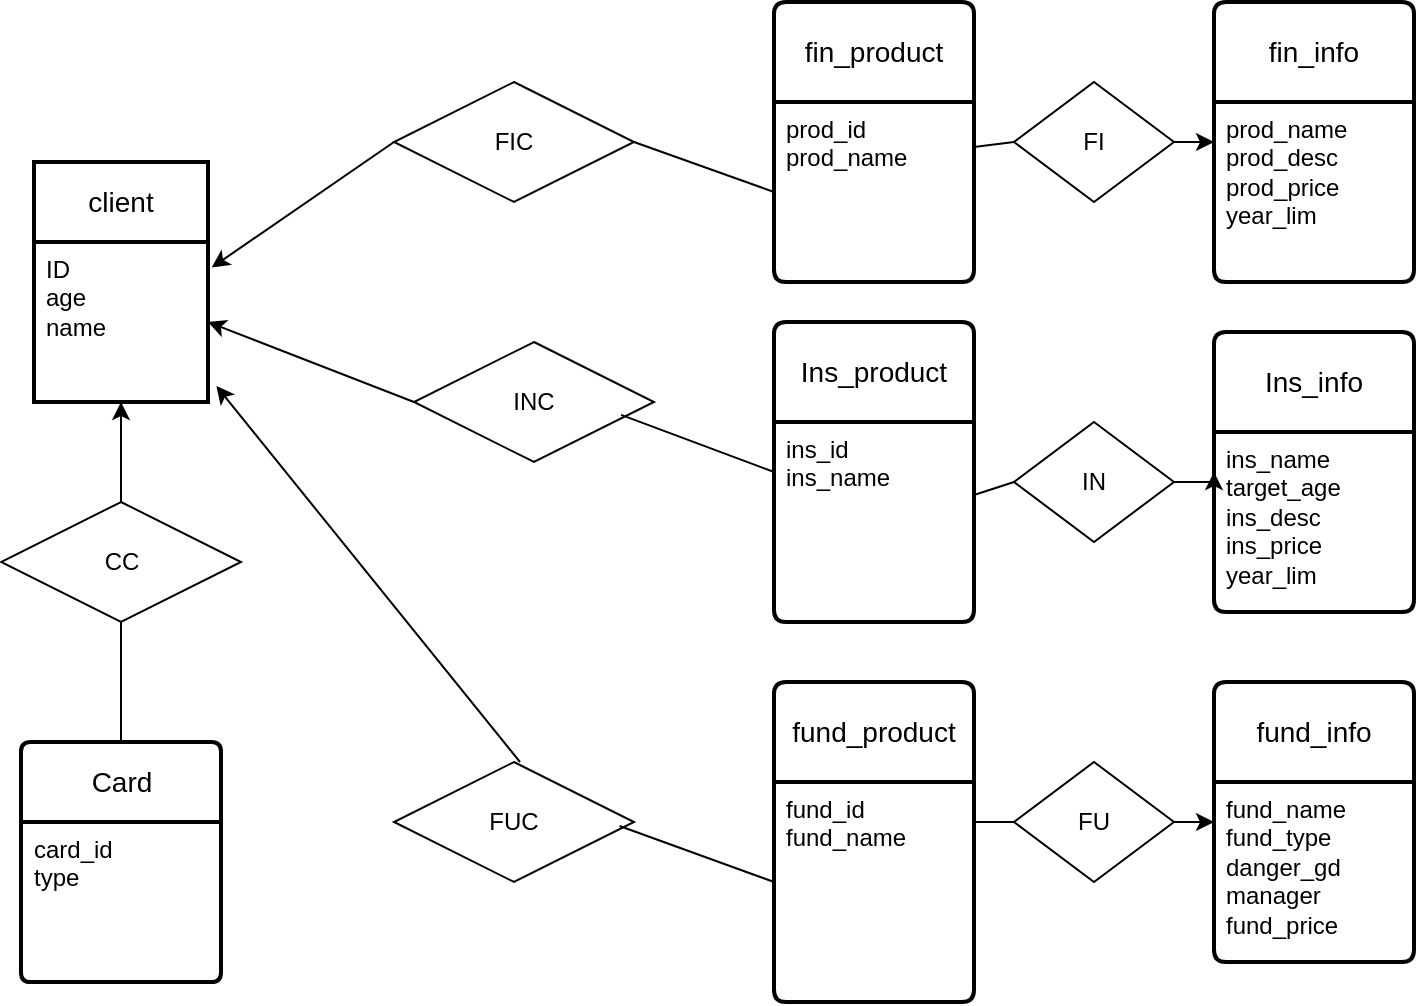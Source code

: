 <mxfile version="22.1.5" type="github">
  <diagram id="R2lEEEUBdFMjLlhIrx00" name="Page-1">
    <mxGraphModel dx="1042" dy="577" grid="1" gridSize="10" guides="1" tooltips="1" connect="1" arrows="1" fold="1" page="1" pageScale="1" pageWidth="1100" pageHeight="1700" math="0" shadow="0" extFonts="Permanent Marker^https://fonts.googleapis.com/css?family=Permanent+Marker">
      <root>
        <mxCell id="0" />
        <mxCell id="1" parent="0" />
        <mxCell id="3eUIlnqiGvhLUTWXQRK9-6" value="client" style="swimlane;childLayout=stackLayout;horizontal=1;startSize=40;horizontalStack=0;rounded=1;fontSize=14;fontStyle=0;strokeWidth=2;resizeParent=0;resizeLast=1;shadow=0;dashed=0;align=center;arcSize=0;whiteSpace=wrap;html=1;" vertex="1" parent="1">
          <mxGeometry x="150" y="170" width="87" height="120" as="geometry" />
        </mxCell>
        <mxCell id="3eUIlnqiGvhLUTWXQRK9-7" value="ID&lt;br&gt;age&lt;br&gt;name&lt;br&gt;&lt;br&gt;" style="align=left;strokeColor=none;fillColor=none;spacingLeft=4;fontSize=12;verticalAlign=top;resizable=0;rotatable=0;part=1;html=1;" vertex="1" parent="3eUIlnqiGvhLUTWXQRK9-6">
          <mxGeometry y="40" width="87" height="80" as="geometry" />
        </mxCell>
        <mxCell id="3eUIlnqiGvhLUTWXQRK9-9" value="fin_product" style="swimlane;childLayout=stackLayout;horizontal=1;startSize=50;horizontalStack=0;rounded=1;fontSize=14;fontStyle=0;strokeWidth=2;resizeParent=0;resizeLast=1;shadow=0;dashed=0;align=center;arcSize=4;whiteSpace=wrap;html=1;" vertex="1" parent="1">
          <mxGeometry x="520" y="90" width="100" height="140" as="geometry" />
        </mxCell>
        <mxCell id="3eUIlnqiGvhLUTWXQRK9-10" value="prod_id&lt;br&gt;prod_name&lt;br&gt;" style="align=left;strokeColor=none;fillColor=none;spacingLeft=4;fontSize=12;verticalAlign=top;resizable=0;rotatable=0;part=1;html=1;" vertex="1" parent="3eUIlnqiGvhLUTWXQRK9-9">
          <mxGeometry y="50" width="100" height="90" as="geometry" />
        </mxCell>
        <mxCell id="3eUIlnqiGvhLUTWXQRK9-11" value="Ins_product" style="swimlane;childLayout=stackLayout;horizontal=1;startSize=50;horizontalStack=0;rounded=1;fontSize=14;fontStyle=0;strokeWidth=2;resizeParent=0;resizeLast=1;shadow=0;dashed=0;align=center;arcSize=4;whiteSpace=wrap;html=1;" vertex="1" parent="1">
          <mxGeometry x="520" y="250" width="100" height="150" as="geometry" />
        </mxCell>
        <mxCell id="3eUIlnqiGvhLUTWXQRK9-12" value="ins_id&lt;br&gt;ins_name&lt;br&gt;" style="align=left;strokeColor=none;fillColor=none;spacingLeft=4;fontSize=12;verticalAlign=top;resizable=0;rotatable=0;part=1;html=1;" vertex="1" parent="3eUIlnqiGvhLUTWXQRK9-11">
          <mxGeometry y="50" width="100" height="100" as="geometry" />
        </mxCell>
        <mxCell id="3eUIlnqiGvhLUTWXQRK9-13" value="fund_product" style="swimlane;childLayout=stackLayout;horizontal=1;startSize=50;horizontalStack=0;rounded=1;fontSize=14;fontStyle=0;strokeWidth=2;resizeParent=0;resizeLast=1;shadow=0;dashed=0;align=center;arcSize=4;whiteSpace=wrap;html=1;" vertex="1" parent="1">
          <mxGeometry x="520" y="430" width="100" height="160" as="geometry" />
        </mxCell>
        <mxCell id="3eUIlnqiGvhLUTWXQRK9-14" value="fund_id&lt;br&gt;fund_name&lt;br&gt;" style="align=left;strokeColor=none;fillColor=none;spacingLeft=4;fontSize=12;verticalAlign=top;resizable=0;rotatable=0;part=1;html=1;" vertex="1" parent="3eUIlnqiGvhLUTWXQRK9-13">
          <mxGeometry y="50" width="100" height="110" as="geometry" />
        </mxCell>
        <mxCell id="3eUIlnqiGvhLUTWXQRK9-15" value="Card" style="swimlane;childLayout=stackLayout;horizontal=1;startSize=40;horizontalStack=0;rounded=1;fontSize=14;fontStyle=0;strokeWidth=2;resizeParent=0;resizeLast=1;shadow=0;dashed=0;align=center;arcSize=4;whiteSpace=wrap;html=1;" vertex="1" parent="1">
          <mxGeometry x="143.5" y="460" width="100" height="120" as="geometry" />
        </mxCell>
        <mxCell id="3eUIlnqiGvhLUTWXQRK9-16" value="card_id&lt;br&gt;type" style="align=left;strokeColor=none;fillColor=none;spacingLeft=4;fontSize=12;verticalAlign=top;resizable=0;rotatable=0;part=1;html=1;" vertex="1" parent="3eUIlnqiGvhLUTWXQRK9-15">
          <mxGeometry y="40" width="100" height="80" as="geometry" />
        </mxCell>
        <mxCell id="3eUIlnqiGvhLUTWXQRK9-55" style="edgeStyle=orthogonalEdgeStyle;rounded=0;orthogonalLoop=1;jettySize=auto;html=1;exitX=0.5;exitY=0;exitDx=0;exitDy=0;entryX=0.5;entryY=1;entryDx=0;entryDy=0;" edge="1" parent="1" source="3eUIlnqiGvhLUTWXQRK9-18" target="3eUIlnqiGvhLUTWXQRK9-7">
          <mxGeometry relative="1" as="geometry" />
        </mxCell>
        <mxCell id="3eUIlnqiGvhLUTWXQRK9-18" value="CC" style="shape=rhombus;perimeter=rhombusPerimeter;whiteSpace=wrap;html=1;align=center;" vertex="1" parent="1">
          <mxGeometry x="133.5" y="340" width="120" height="60" as="geometry" />
        </mxCell>
        <mxCell id="3eUIlnqiGvhLUTWXQRK9-23" value="" style="endArrow=none;html=1;rounded=0;entryX=0.5;entryY=1;entryDx=0;entryDy=0;" edge="1" parent="1" target="3eUIlnqiGvhLUTWXQRK9-18">
          <mxGeometry relative="1" as="geometry">
            <mxPoint x="193.5" y="460" as="sourcePoint" />
            <mxPoint x="193.5" y="410" as="targetPoint" />
          </mxGeometry>
        </mxCell>
        <mxCell id="3eUIlnqiGvhLUTWXQRK9-24" value="FIC" style="shape=rhombus;perimeter=rhombusPerimeter;whiteSpace=wrap;html=1;align=center;" vertex="1" parent="1">
          <mxGeometry x="330" y="130" width="120" height="60" as="geometry" />
        </mxCell>
        <mxCell id="3eUIlnqiGvhLUTWXQRK9-28" value="INC" style="shape=rhombus;perimeter=rhombusPerimeter;whiteSpace=wrap;html=1;align=center;" vertex="1" parent="1">
          <mxGeometry x="340" y="260" width="120" height="60" as="geometry" />
        </mxCell>
        <mxCell id="3eUIlnqiGvhLUTWXQRK9-30" value="FUC" style="shape=rhombus;perimeter=rhombusPerimeter;whiteSpace=wrap;html=1;align=center;" vertex="1" parent="1">
          <mxGeometry x="330" y="470" width="120" height="60" as="geometry" />
        </mxCell>
        <mxCell id="3eUIlnqiGvhLUTWXQRK9-33" value="fin_info" style="swimlane;childLayout=stackLayout;horizontal=1;startSize=50;horizontalStack=0;rounded=1;fontSize=14;fontStyle=0;strokeWidth=2;resizeParent=0;resizeLast=1;shadow=0;dashed=0;align=center;arcSize=4;whiteSpace=wrap;html=1;" vertex="1" parent="1">
          <mxGeometry x="740" y="90" width="100" height="140" as="geometry" />
        </mxCell>
        <mxCell id="3eUIlnqiGvhLUTWXQRK9-34" value="prod_name&lt;br&gt;prod_desc&lt;br&gt;prod_price&lt;br&gt;year_lim" style="align=left;strokeColor=none;fillColor=none;spacingLeft=4;fontSize=12;verticalAlign=top;resizable=0;rotatable=0;part=1;html=1;" vertex="1" parent="3eUIlnqiGvhLUTWXQRK9-33">
          <mxGeometry y="50" width="100" height="90" as="geometry" />
        </mxCell>
        <mxCell id="3eUIlnqiGvhLUTWXQRK9-35" value="Ins_info" style="swimlane;childLayout=stackLayout;horizontal=1;startSize=50;horizontalStack=0;rounded=1;fontSize=14;fontStyle=0;strokeWidth=2;resizeParent=0;resizeLast=1;shadow=0;dashed=0;align=center;arcSize=4;whiteSpace=wrap;html=1;" vertex="1" parent="1">
          <mxGeometry x="740" y="255" width="100" height="140" as="geometry" />
        </mxCell>
        <mxCell id="3eUIlnqiGvhLUTWXQRK9-36" value="ins_name&lt;br style=&quot;border-color: var(--border-color);&quot;&gt;target_age&lt;br style=&quot;border-color: var(--border-color);&quot;&gt;ins_desc&lt;br style=&quot;border-color: var(--border-color);&quot;&gt;ins_price&lt;br style=&quot;border-color: var(--border-color);&quot;&gt;year_lim" style="align=left;strokeColor=none;fillColor=none;spacingLeft=4;fontSize=12;verticalAlign=top;resizable=0;rotatable=0;part=1;html=1;" vertex="1" parent="3eUIlnqiGvhLUTWXQRK9-35">
          <mxGeometry y="50" width="100" height="90" as="geometry" />
        </mxCell>
        <mxCell id="3eUIlnqiGvhLUTWXQRK9-37" value="fund_info" style="swimlane;childLayout=stackLayout;horizontal=1;startSize=50;horizontalStack=0;rounded=1;fontSize=14;fontStyle=0;strokeWidth=2;resizeParent=0;resizeLast=1;shadow=0;dashed=0;align=center;arcSize=4;whiteSpace=wrap;html=1;" vertex="1" parent="1">
          <mxGeometry x="740" y="430" width="100" height="140" as="geometry" />
        </mxCell>
        <mxCell id="3eUIlnqiGvhLUTWXQRK9-38" value="fund_name&lt;br&gt;fund_type&lt;br style=&quot;border-color: var(--border-color);&quot;&gt;danger_gd&lt;br style=&quot;border-color: var(--border-color);&quot;&gt;manager&lt;br style=&quot;border-color: var(--border-color);&quot;&gt;fund_price" style="align=left;strokeColor=none;fillColor=none;spacingLeft=4;fontSize=12;verticalAlign=top;resizable=0;rotatable=0;part=1;html=1;" vertex="1" parent="3eUIlnqiGvhLUTWXQRK9-37">
          <mxGeometry y="50" width="100" height="90" as="geometry" />
        </mxCell>
        <mxCell id="3eUIlnqiGvhLUTWXQRK9-57" style="edgeStyle=orthogonalEdgeStyle;rounded=0;orthogonalLoop=1;jettySize=auto;html=1;exitX=1;exitY=0.5;exitDx=0;exitDy=0;entryX=0;entryY=0.5;entryDx=0;entryDy=0;" edge="1" parent="1" source="3eUIlnqiGvhLUTWXQRK9-39" target="3eUIlnqiGvhLUTWXQRK9-33">
          <mxGeometry relative="1" as="geometry" />
        </mxCell>
        <mxCell id="3eUIlnqiGvhLUTWXQRK9-39" value="FI" style="shape=rhombus;perimeter=rhombusPerimeter;whiteSpace=wrap;html=1;align=center;" vertex="1" parent="1">
          <mxGeometry x="640" y="130" width="80" height="60" as="geometry" />
        </mxCell>
        <mxCell id="3eUIlnqiGvhLUTWXQRK9-56" style="edgeStyle=orthogonalEdgeStyle;rounded=0;orthogonalLoop=1;jettySize=auto;html=1;exitX=1;exitY=0.5;exitDx=0;exitDy=0;entryX=0;entryY=0.5;entryDx=0;entryDy=0;" edge="1" parent="1" source="3eUIlnqiGvhLUTWXQRK9-40" target="3eUIlnqiGvhLUTWXQRK9-35">
          <mxGeometry relative="1" as="geometry" />
        </mxCell>
        <mxCell id="3eUIlnqiGvhLUTWXQRK9-40" value="IN" style="shape=rhombus;perimeter=rhombusPerimeter;whiteSpace=wrap;html=1;align=center;" vertex="1" parent="1">
          <mxGeometry x="640" y="300" width="80" height="60" as="geometry" />
        </mxCell>
        <mxCell id="3eUIlnqiGvhLUTWXQRK9-58" style="edgeStyle=orthogonalEdgeStyle;rounded=0;orthogonalLoop=1;jettySize=auto;html=1;exitX=1;exitY=0.5;exitDx=0;exitDy=0;entryX=0;entryY=0.5;entryDx=0;entryDy=0;" edge="1" parent="1" source="3eUIlnqiGvhLUTWXQRK9-41" target="3eUIlnqiGvhLUTWXQRK9-37">
          <mxGeometry relative="1" as="geometry" />
        </mxCell>
        <mxCell id="3eUIlnqiGvhLUTWXQRK9-41" value="FU" style="shape=rhombus;perimeter=rhombusPerimeter;whiteSpace=wrap;html=1;align=center;" vertex="1" parent="1">
          <mxGeometry x="640" y="470" width="80" height="60" as="geometry" />
        </mxCell>
        <mxCell id="3eUIlnqiGvhLUTWXQRK9-42" value="" style="endArrow=none;html=1;rounded=0;exitX=1;exitY=0.5;exitDx=0;exitDy=0;entryX=0;entryY=0.5;entryDx=0;entryDy=0;" edge="1" parent="1" source="3eUIlnqiGvhLUTWXQRK9-24" target="3eUIlnqiGvhLUTWXQRK9-10">
          <mxGeometry width="50" height="50" relative="1" as="geometry">
            <mxPoint x="247" y="220" as="sourcePoint" />
            <mxPoint x="340" y="170" as="targetPoint" />
          </mxGeometry>
        </mxCell>
        <mxCell id="3eUIlnqiGvhLUTWXQRK9-43" value="" style="endArrow=none;html=1;rounded=0;exitX=0.863;exitY=0.607;exitDx=0;exitDy=0;entryX=0;entryY=0.5;entryDx=0;entryDy=0;exitPerimeter=0;" edge="1" parent="1" source="3eUIlnqiGvhLUTWXQRK9-28">
          <mxGeometry width="50" height="50" relative="1" as="geometry">
            <mxPoint x="450" y="300" as="sourcePoint" />
            <mxPoint x="520" y="325" as="targetPoint" />
          </mxGeometry>
        </mxCell>
        <mxCell id="3eUIlnqiGvhLUTWXQRK9-44" value="" style="endArrow=none;html=1;rounded=0;exitX=0.94;exitY=0.533;exitDx=0;exitDy=0;entryX=0;entryY=0.5;entryDx=0;entryDy=0;exitPerimeter=0;" edge="1" parent="1" source="3eUIlnqiGvhLUTWXQRK9-30">
          <mxGeometry width="50" height="50" relative="1" as="geometry">
            <mxPoint x="444" y="501" as="sourcePoint" />
            <mxPoint x="520" y="530" as="targetPoint" />
          </mxGeometry>
        </mxCell>
        <mxCell id="3eUIlnqiGvhLUTWXQRK9-48" value="" style="endArrow=classic;html=1;rounded=0;entryX=1;entryY=0.5;entryDx=0;entryDy=0;exitX=0;exitY=0.5;exitDx=0;exitDy=0;" edge="1" parent="1" source="3eUIlnqiGvhLUTWXQRK9-28" target="3eUIlnqiGvhLUTWXQRK9-7">
          <mxGeometry width="50" height="50" relative="1" as="geometry">
            <mxPoint x="400" y="320" as="sourcePoint" />
            <mxPoint x="450" y="270" as="targetPoint" />
          </mxGeometry>
        </mxCell>
        <mxCell id="3eUIlnqiGvhLUTWXQRK9-49" value="" style="endArrow=classic;html=1;rounded=0;entryX=1.048;entryY=0.9;entryDx=0;entryDy=0;exitX=0;exitY=0.5;exitDx=0;exitDy=0;entryPerimeter=0;" edge="1" parent="1" target="3eUIlnqiGvhLUTWXQRK9-7">
          <mxGeometry width="50" height="50" relative="1" as="geometry">
            <mxPoint x="393" y="470" as="sourcePoint" />
            <mxPoint x="290" y="430" as="targetPoint" />
          </mxGeometry>
        </mxCell>
        <mxCell id="3eUIlnqiGvhLUTWXQRK9-50" value="" style="endArrow=classic;html=1;rounded=0;entryX=1.021;entryY=0.16;entryDx=0;entryDy=0;exitX=0;exitY=0.5;exitDx=0;exitDy=0;entryPerimeter=0;" edge="1" parent="1" source="3eUIlnqiGvhLUTWXQRK9-24" target="3eUIlnqiGvhLUTWXQRK9-7">
          <mxGeometry width="50" height="50" relative="1" as="geometry">
            <mxPoint x="350" y="300" as="sourcePoint" />
            <mxPoint x="247" y="260" as="targetPoint" />
          </mxGeometry>
        </mxCell>
        <mxCell id="3eUIlnqiGvhLUTWXQRK9-52" value="" style="endArrow=none;html=1;rounded=0;exitX=1;exitY=0.25;exitDx=0;exitDy=0;entryX=0;entryY=0.5;entryDx=0;entryDy=0;" edge="1" parent="1" source="3eUIlnqiGvhLUTWXQRK9-10" target="3eUIlnqiGvhLUTWXQRK9-39">
          <mxGeometry width="50" height="50" relative="1" as="geometry">
            <mxPoint x="640" y="250" as="sourcePoint" />
            <mxPoint x="670" y="230" as="targetPoint" />
          </mxGeometry>
        </mxCell>
        <mxCell id="3eUIlnqiGvhLUTWXQRK9-59" value="" style="endArrow=none;html=1;rounded=0;exitX=1;exitY=0.25;exitDx=0;exitDy=0;entryX=0;entryY=0.5;entryDx=0;entryDy=0;" edge="1" parent="1" target="3eUIlnqiGvhLUTWXQRK9-40">
          <mxGeometry width="50" height="50" relative="1" as="geometry">
            <mxPoint x="620" y="336.5" as="sourcePoint" />
            <mxPoint x="670" y="403.5" as="targetPoint" />
          </mxGeometry>
        </mxCell>
        <mxCell id="3eUIlnqiGvhLUTWXQRK9-60" value="" style="endArrow=none;html=1;rounded=0;exitX=1;exitY=0.25;exitDx=0;exitDy=0;entryX=0;entryY=0.5;entryDx=0;entryDy=0;" edge="1" parent="1" target="3eUIlnqiGvhLUTWXQRK9-41">
          <mxGeometry width="50" height="50" relative="1" as="geometry">
            <mxPoint x="620" y="500" as="sourcePoint" />
            <mxPoint x="670" y="567" as="targetPoint" />
          </mxGeometry>
        </mxCell>
      </root>
    </mxGraphModel>
  </diagram>
</mxfile>
